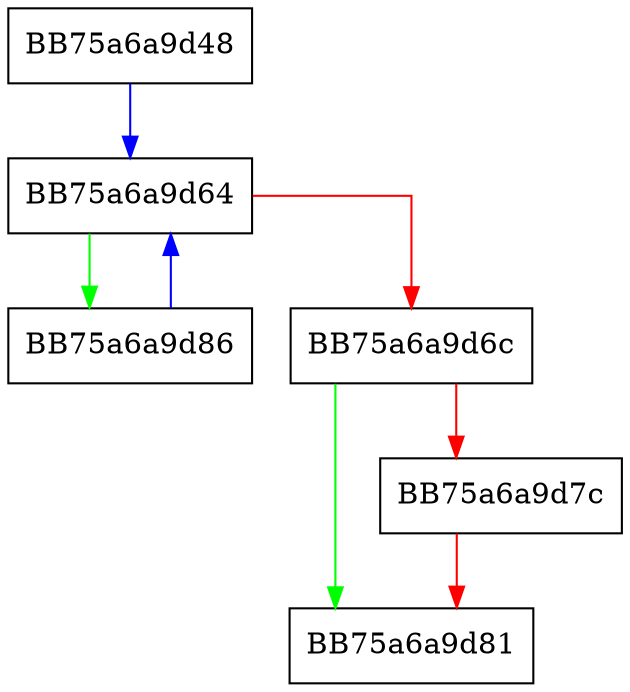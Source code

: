 digraph pcache1RemoveFromHash {
  node [shape="box"];
  graph [splines=ortho];
  BB75a6a9d48 -> BB75a6a9d64 [color="blue"];
  BB75a6a9d64 -> BB75a6a9d86 [color="green"];
  BB75a6a9d64 -> BB75a6a9d6c [color="red"];
  BB75a6a9d6c -> BB75a6a9d81 [color="green"];
  BB75a6a9d6c -> BB75a6a9d7c [color="red"];
  BB75a6a9d7c -> BB75a6a9d81 [color="red"];
  BB75a6a9d86 -> BB75a6a9d64 [color="blue"];
}